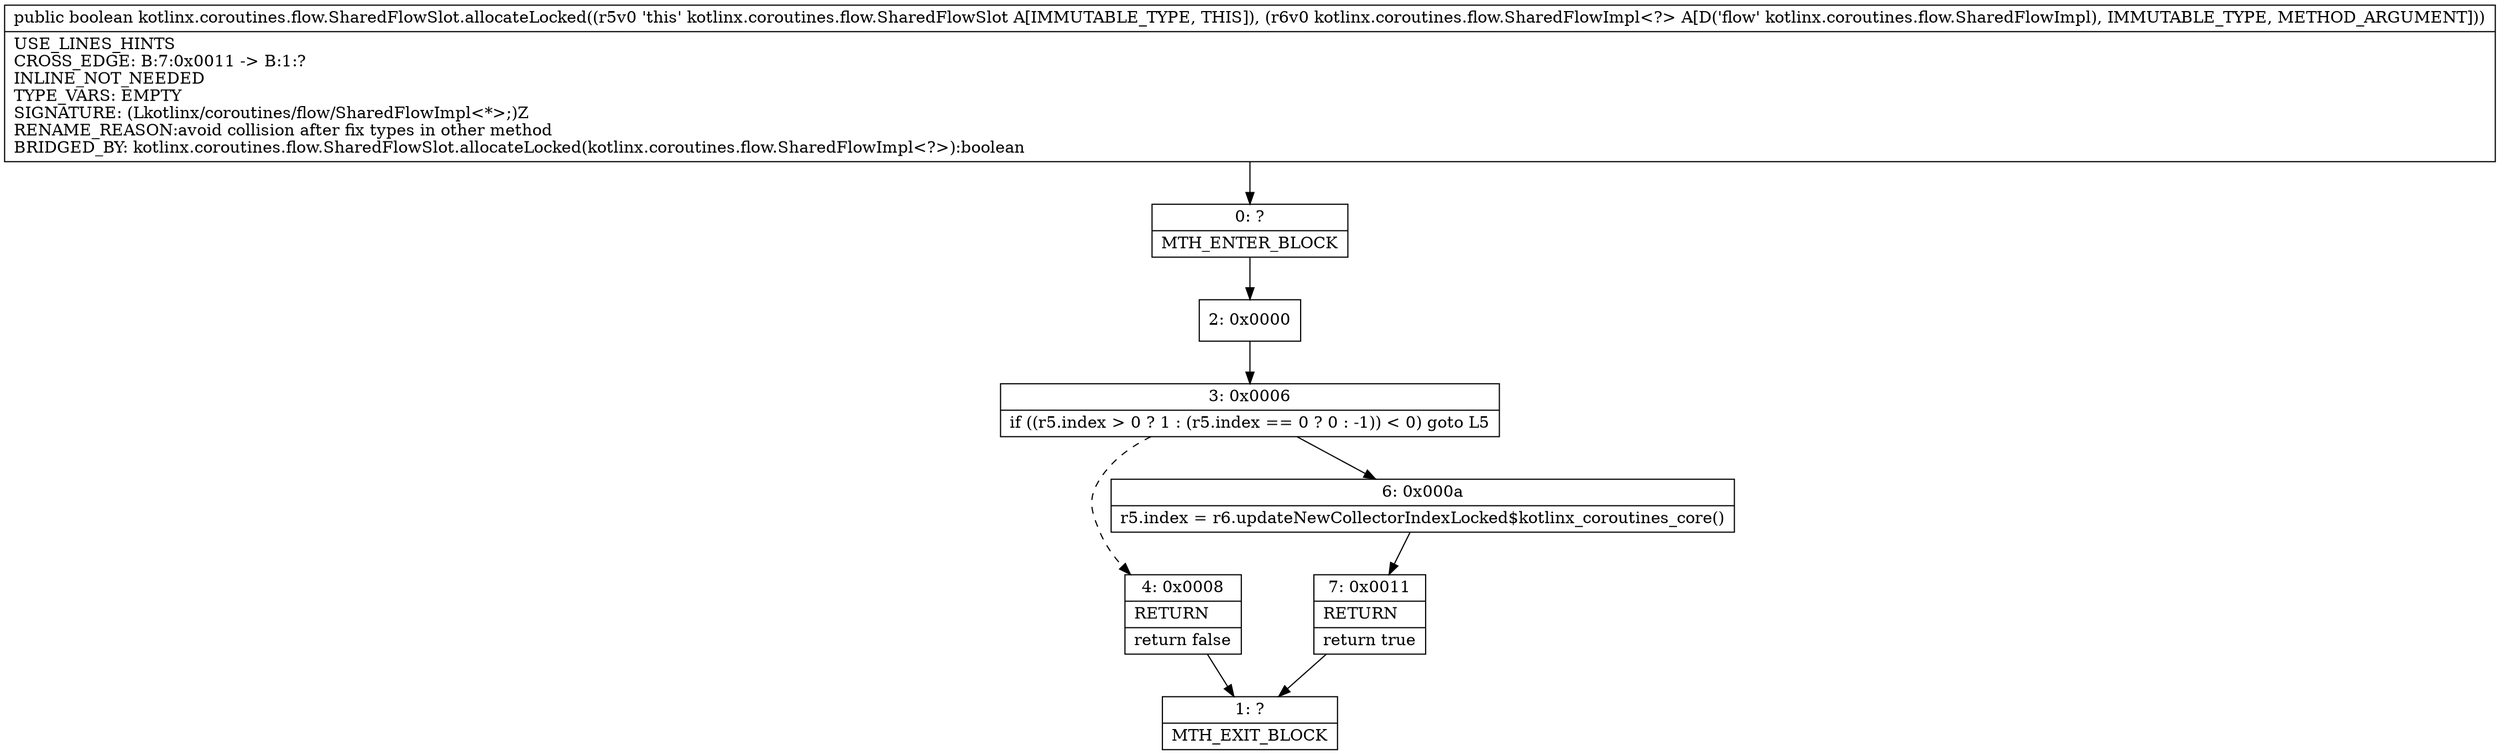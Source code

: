 digraph "CFG forkotlinx.coroutines.flow.SharedFlowSlot.allocateLocked(Lkotlinx\/coroutines\/flow\/SharedFlowImpl;)Z" {
Node_0 [shape=record,label="{0\:\ ?|MTH_ENTER_BLOCK\l}"];
Node_2 [shape=record,label="{2\:\ 0x0000}"];
Node_3 [shape=record,label="{3\:\ 0x0006|if ((r5.index \> 0 ? 1 : (r5.index == 0 ? 0 : \-1)) \< 0) goto L5\l}"];
Node_4 [shape=record,label="{4\:\ 0x0008|RETURN\l|return false\l}"];
Node_1 [shape=record,label="{1\:\ ?|MTH_EXIT_BLOCK\l}"];
Node_6 [shape=record,label="{6\:\ 0x000a|r5.index = r6.updateNewCollectorIndexLocked$kotlinx_coroutines_core()\l}"];
Node_7 [shape=record,label="{7\:\ 0x0011|RETURN\l|return true\l}"];
MethodNode[shape=record,label="{public boolean kotlinx.coroutines.flow.SharedFlowSlot.allocateLocked((r5v0 'this' kotlinx.coroutines.flow.SharedFlowSlot A[IMMUTABLE_TYPE, THIS]), (r6v0 kotlinx.coroutines.flow.SharedFlowImpl\<?\> A[D('flow' kotlinx.coroutines.flow.SharedFlowImpl), IMMUTABLE_TYPE, METHOD_ARGUMENT]))  | USE_LINES_HINTS\lCROSS_EDGE: B:7:0x0011 \-\> B:1:?\lINLINE_NOT_NEEDED\lTYPE_VARS: EMPTY\lSIGNATURE: (Lkotlinx\/coroutines\/flow\/SharedFlowImpl\<*\>;)Z\lRENAME_REASON:avoid collision after fix types in other method\lBRIDGED_BY: kotlinx.coroutines.flow.SharedFlowSlot.allocateLocked(kotlinx.coroutines.flow.SharedFlowImpl\<?\>):boolean\l}"];
MethodNode -> Node_0;Node_0 -> Node_2;
Node_2 -> Node_3;
Node_3 -> Node_4[style=dashed];
Node_3 -> Node_6;
Node_4 -> Node_1;
Node_6 -> Node_7;
Node_7 -> Node_1;
}

